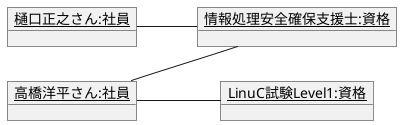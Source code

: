 @startuml
left to right direction
object "<u>高橋洋平さん:社員</u>" as t{
    
}
object "<u>樋口正之さん:社員</u>" as h{
    
}
object "<u>情報処理安全確保支援士:資格</u>" as z{
    
}
object "<u>LinuC試験Level1:資格</u>" as l{
    
}
t -- z
h -- z
t -- l
@enduml
